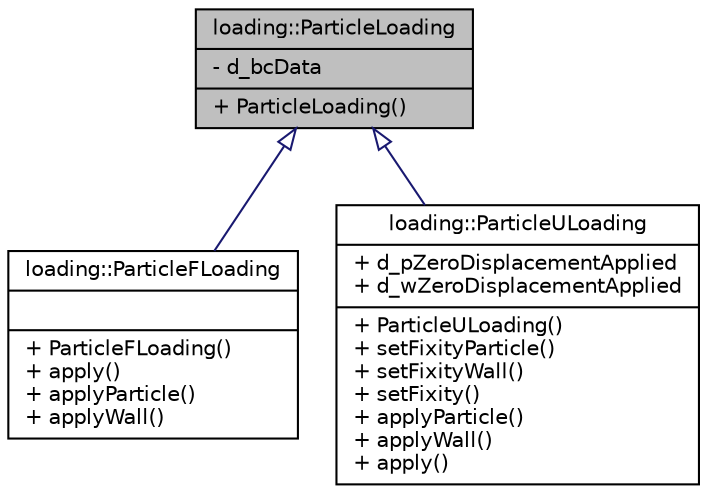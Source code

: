 digraph "loading::ParticleLoading"
{
  edge [fontname="Helvetica",fontsize="10",labelfontname="Helvetica",labelfontsize="10"];
  node [fontname="Helvetica",fontsize="10",shape=record];
  Node0 [label="{loading::ParticleLoading\n|- d_bcData\l|+ ParticleLoading()\l}",height=0.2,width=0.4,color="black", fillcolor="grey75", style="filled", fontcolor="black"];
  Node0 -> Node1 [dir="back",color="midnightblue",fontsize="10",style="solid",arrowtail="onormal",fontname="Helvetica"];
  Node1 [label="{loading::ParticleFLoading\n||+ ParticleFLoading()\l+ apply()\l+ applyParticle()\l+ applyWall()\l}",height=0.2,width=0.4,color="black", fillcolor="white", style="filled",URL="$classloading_1_1ParticleFLoading.html",tooltip="A class to apply force boundary condition. "];
  Node0 -> Node2 [dir="back",color="midnightblue",fontsize="10",style="solid",arrowtail="onormal",fontname="Helvetica"];
  Node2 [label="{loading::ParticleULoading\n|+ d_pZeroDisplacementApplied\l+ d_wZeroDisplacementApplied\l|+ ParticleULoading()\l+ setFixityParticle()\l+ setFixityWall()\l+ setFixity()\l+ applyParticle()\l+ applyWall()\l+ apply()\l}",height=0.2,width=0.4,color="black", fillcolor="white", style="filled",URL="$classloading_1_1ParticleULoading.html",tooltip="A class to apply displacement boundary condition. "];
}
